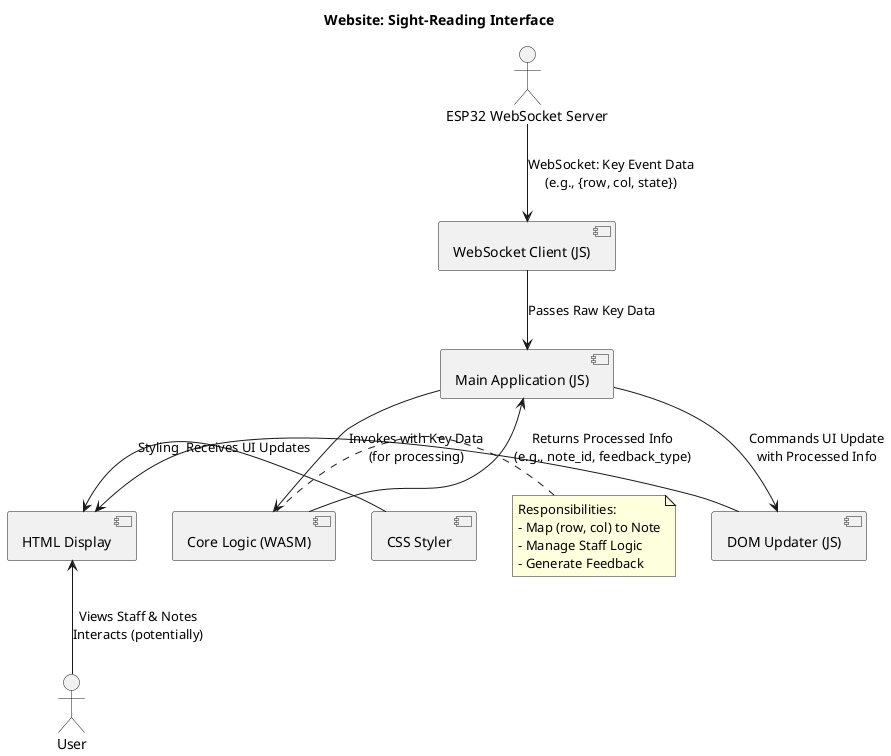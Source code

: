 @startuml Website Design (No Packages)

title Website: Sight-Reading Interface

actor "ESP32 WebSocket Server" as ESP32_Server
actor User

component "HTML Display" as HTML_Display
component "CSS Styler" as CSS_Styler
component "WebSocket Client (JS)" as WS_Client_JS
component "Main Application (JS)" as App_JS
component "DOM Updater (JS)" as DOM_Updater_JS
component "Core Logic (WASM)" as Core_WASM

note right of Core_WASM
  Responsibilities:
  - Map (row, col) to Note
  - Manage Staff Logic
  - Generate Feedback
end note

' --- User Interaction & Display ---
User -up-> HTML_Display : "Views Staff & Notes\nInteracts (potentially)"
HTML_Display <- CSS_Styler : "Styling"
HTML_Display <- DOM_Updater_JS : "Receives UI Updates"


' --- Data Flow & Control ---
ESP32_Server -down-> WS_Client_JS : "WebSocket: Key Event Data\n(e.g., {row, col, state})"
WS_Client_JS --> App_JS : "Passes Raw Key Data"
App_JS --> Core_WASM : "Invokes with Key Data\n(for processing)"
Core_WASM --> App_JS : "Returns Processed Info\n(e.g., note_id, feedback_type)"
App_JS --> DOM_Updater_JS : "Commands UI Update\nwith Processed Info"

@enduml